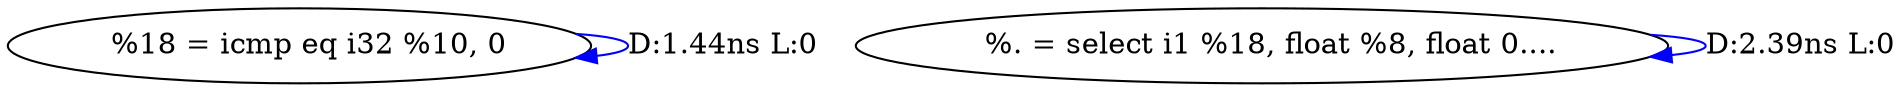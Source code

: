 digraph {
Node0x253af20[label="  %18 = icmp eq i32 %10, 0"];
Node0x253af20 -> Node0x253af20[label="D:1.44ns L:0",color=blue];
Node0x253b000[label="  %. = select i1 %18, float %8, float 0...."];
Node0x253b000 -> Node0x253b000[label="D:2.39ns L:0",color=blue];
}
